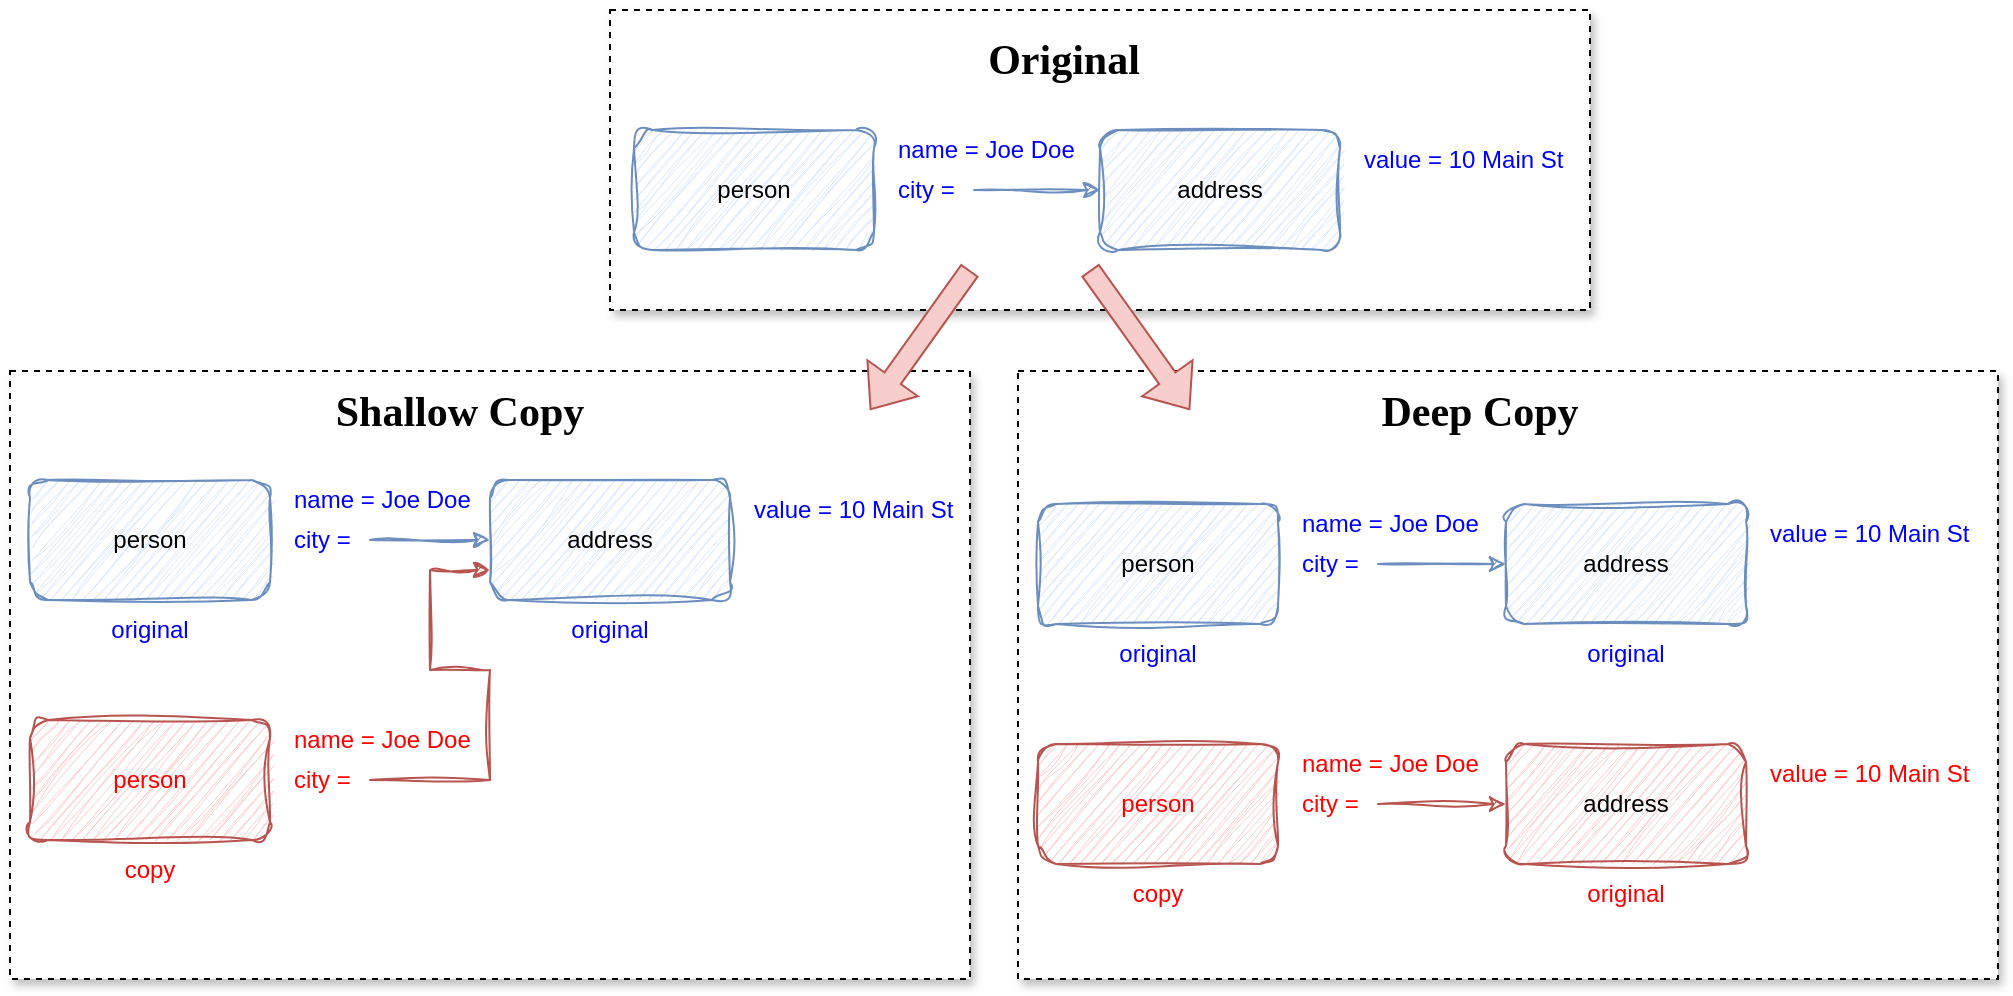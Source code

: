 <mxfile version="22.1.5" type="github">
  <diagram name="Page-1" id="bMTyGJg7muoYV-IJvbKd">
    <mxGraphModel dx="1224" dy="739" grid="1" gridSize="10" guides="1" tooltips="1" connect="1" arrows="1" fold="1" page="1" pageScale="1" pageWidth="850" pageHeight="1100" math="0" shadow="0">
      <root>
        <mxCell id="0" />
        <mxCell id="1" parent="0" />
        <mxCell id="waU2hx9NtPSAUG4F85_c-62" value="" style="rounded=0;whiteSpace=wrap;html=1;dashed=1;shadow=1;" vertex="1" parent="1">
          <mxGeometry x="310" y="10" width="490" height="150" as="geometry" />
        </mxCell>
        <mxCell id="waU2hx9NtPSAUG4F85_c-63" value="Original" style="text;html=1;strokeColor=none;fillColor=none;align=center;verticalAlign=middle;whiteSpace=wrap;rounded=0;fontStyle=1;fontSize=21;fontFamily=Comic Sans MS;" vertex="1" parent="1">
          <mxGeometry x="452" y="20" width="170" height="30" as="geometry" />
        </mxCell>
        <mxCell id="waU2hx9NtPSAUG4F85_c-60" value="" style="rounded=0;whiteSpace=wrap;html=1;dashed=1;shadow=1;" vertex="1" parent="1">
          <mxGeometry x="514" y="190.5" width="490" height="304" as="geometry" />
        </mxCell>
        <mxCell id="waU2hx9NtPSAUG4F85_c-61" value="Deep Copy" style="text;html=1;strokeColor=none;fillColor=none;align=center;verticalAlign=middle;whiteSpace=wrap;rounded=0;fontStyle=1;fontSize=21;fontFamily=Comic Sans MS;" vertex="1" parent="1">
          <mxGeometry x="660" y="196" width="170" height="30" as="geometry" />
        </mxCell>
        <mxCell id="waU2hx9NtPSAUG4F85_c-59" value="" style="rounded=0;whiteSpace=wrap;html=1;dashed=1;shadow=1;" vertex="1" parent="1">
          <mxGeometry x="10" y="190.5" width="480" height="304" as="geometry" />
        </mxCell>
        <mxCell id="waU2hx9NtPSAUG4F85_c-14" value="person" style="rounded=1;whiteSpace=wrap;html=1;sketch=1;curveFitting=1;jiggle=2;fillColor=#dae8fc;strokeColor=#6c8ebf;" vertex="1" parent="1">
          <mxGeometry x="20" y="245" width="120" height="60" as="geometry" />
        </mxCell>
        <mxCell id="waU2hx9NtPSAUG4F85_c-15" value="name = Joe Doe" style="text;html=1;strokeColor=none;fillColor=none;align=left;verticalAlign=middle;whiteSpace=wrap;rounded=0;fontColor=#0000FF;" vertex="1" parent="1">
          <mxGeometry x="150" y="240" width="100" height="30" as="geometry" />
        </mxCell>
        <mxCell id="waU2hx9NtPSAUG4F85_c-16" style="rounded=0;orthogonalLoop=1;jettySize=auto;html=1;exitX=1;exitY=0.5;exitDx=0;exitDy=0;entryX=0;entryY=0.5;entryDx=0;entryDy=0;sketch=1;curveFitting=1;jiggle=2;fillColor=#dae8fc;strokeColor=#6c8ebf;" edge="1" parent="1" source="waU2hx9NtPSAUG4F85_c-17" target="waU2hx9NtPSAUG4F85_c-18">
          <mxGeometry relative="1" as="geometry" />
        </mxCell>
        <mxCell id="waU2hx9NtPSAUG4F85_c-17" value="city =" style="text;html=1;strokeColor=none;fillColor=none;align=left;verticalAlign=middle;whiteSpace=wrap;rounded=0;fontColor=#0000FF;" vertex="1" parent="1">
          <mxGeometry x="150" y="260" width="40" height="30" as="geometry" />
        </mxCell>
        <mxCell id="waU2hx9NtPSAUG4F85_c-18" value="address" style="rounded=1;whiteSpace=wrap;html=1;sketch=1;curveFitting=1;jiggle=2;fillColor=#dae8fc;strokeColor=#6c8ebf;" vertex="1" parent="1">
          <mxGeometry x="250" y="245" width="120" height="60" as="geometry" />
        </mxCell>
        <mxCell id="waU2hx9NtPSAUG4F85_c-19" value="value = 10 Main St" style="text;html=1;strokeColor=none;fillColor=none;align=left;verticalAlign=middle;whiteSpace=wrap;rounded=0;fontColor=#0000FF;" vertex="1" parent="1">
          <mxGeometry x="380" y="245" width="110" height="30" as="geometry" />
        </mxCell>
        <mxCell id="waU2hx9NtPSAUG4F85_c-20" value="original" style="text;html=1;strokeColor=none;fillColor=none;align=center;verticalAlign=middle;whiteSpace=wrap;rounded=0;fontColor=#0000FF;" vertex="1" parent="1">
          <mxGeometry x="50" y="305" width="60" height="30" as="geometry" />
        </mxCell>
        <mxCell id="waU2hx9NtPSAUG4F85_c-21" value="original" style="text;html=1;strokeColor=none;fillColor=none;align=center;verticalAlign=middle;whiteSpace=wrap;rounded=0;fontColor=#0000FF;" vertex="1" parent="1">
          <mxGeometry x="280" y="305" width="60" height="30" as="geometry" />
        </mxCell>
        <mxCell id="waU2hx9NtPSAUG4F85_c-22" value="person" style="rounded=1;whiteSpace=wrap;html=1;sketch=1;curveFitting=1;jiggle=2;fillColor=#f8cecc;strokeColor=#b85450;fontColor=#FF0000;" vertex="1" parent="1">
          <mxGeometry x="20" y="365" width="120" height="60" as="geometry" />
        </mxCell>
        <mxCell id="waU2hx9NtPSAUG4F85_c-23" value="name = Joe Doe" style="text;html=1;strokeColor=none;fillColor=none;align=left;verticalAlign=middle;whiteSpace=wrap;rounded=0;fontColor=#FF0000;" vertex="1" parent="1">
          <mxGeometry x="150" y="360" width="100" height="30" as="geometry" />
        </mxCell>
        <mxCell id="waU2hx9NtPSAUG4F85_c-24" style="rounded=0;orthogonalLoop=1;jettySize=auto;html=1;exitX=1;exitY=0.5;exitDx=0;exitDy=0;entryX=0;entryY=0.75;entryDx=0;entryDy=0;sketch=1;curveFitting=1;jiggle=2;fillColor=#f8cecc;strokeColor=#b85450;" edge="1" parent="1" target="waU2hx9NtPSAUG4F85_c-18">
          <mxGeometry relative="1" as="geometry">
            <mxPoint x="190" y="395" as="sourcePoint" />
            <mxPoint x="290" y="395" as="targetPoint" />
            <Array as="points">
              <mxPoint x="250" y="395" />
              <mxPoint x="250" y="340" />
              <mxPoint x="220" y="340" />
              <mxPoint x="220" y="290" />
              <mxPoint x="250" y="290" />
            </Array>
          </mxGeometry>
        </mxCell>
        <mxCell id="waU2hx9NtPSAUG4F85_c-25" value="copy" style="text;html=1;strokeColor=none;fillColor=none;align=center;verticalAlign=middle;whiteSpace=wrap;rounded=0;fontColor=#FF0000;" vertex="1" parent="1">
          <mxGeometry x="50" y="425" width="60" height="30" as="geometry" />
        </mxCell>
        <mxCell id="waU2hx9NtPSAUG4F85_c-26" value="city =" style="text;html=1;strokeColor=none;fillColor=none;align=left;verticalAlign=middle;whiteSpace=wrap;rounded=0;fontColor=#FF0000;" vertex="1" parent="1">
          <mxGeometry x="150" y="380" width="40" height="30" as="geometry" />
        </mxCell>
        <mxCell id="waU2hx9NtPSAUG4F85_c-29" value="person" style="rounded=1;whiteSpace=wrap;html=1;sketch=1;curveFitting=1;jiggle=2;fillColor=#dae8fc;strokeColor=#6c8ebf;" vertex="1" parent="1">
          <mxGeometry x="322" y="70" width="120" height="60" as="geometry" />
        </mxCell>
        <mxCell id="waU2hx9NtPSAUG4F85_c-30" value="name = Joe Doe" style="text;html=1;strokeColor=none;fillColor=none;align=left;verticalAlign=middle;whiteSpace=wrap;rounded=0;fontColor=#0000FF;" vertex="1" parent="1">
          <mxGeometry x="452" y="65" width="100" height="30" as="geometry" />
        </mxCell>
        <mxCell id="waU2hx9NtPSAUG4F85_c-31" style="rounded=0;orthogonalLoop=1;jettySize=auto;html=1;exitX=1;exitY=0.5;exitDx=0;exitDy=0;entryX=0;entryY=0.5;entryDx=0;entryDy=0;sketch=1;curveFitting=1;jiggle=2;fontColor=#0000FF;fillColor=#dae8fc;strokeColor=#6c8ebf;" edge="1" parent="1" source="waU2hx9NtPSAUG4F85_c-32" target="waU2hx9NtPSAUG4F85_c-33">
          <mxGeometry relative="1" as="geometry" />
        </mxCell>
        <mxCell id="waU2hx9NtPSAUG4F85_c-32" value="city =" style="text;html=1;strokeColor=none;fillColor=none;align=left;verticalAlign=middle;whiteSpace=wrap;rounded=0;fontColor=#0000FF;" vertex="1" parent="1">
          <mxGeometry x="452" y="85" width="40" height="30" as="geometry" />
        </mxCell>
        <mxCell id="waU2hx9NtPSAUG4F85_c-33" value="address" style="rounded=1;whiteSpace=wrap;html=1;sketch=1;curveFitting=1;jiggle=2;fillColor=#dae8fc;strokeColor=#6c8ebf;" vertex="1" parent="1">
          <mxGeometry x="555" y="70" width="120" height="60" as="geometry" />
        </mxCell>
        <mxCell id="waU2hx9NtPSAUG4F85_c-34" value="value = 10 Main St" style="text;html=1;strokeColor=none;fillColor=none;align=left;verticalAlign=middle;whiteSpace=wrap;rounded=0;fontColor=#0000FF;" vertex="1" parent="1">
          <mxGeometry x="685" y="70" width="110" height="30" as="geometry" />
        </mxCell>
        <mxCell id="waU2hx9NtPSAUG4F85_c-39" value="person" style="rounded=1;whiteSpace=wrap;html=1;sketch=1;curveFitting=1;jiggle=2;fillColor=#dae8fc;strokeColor=#6c8ebf;" vertex="1" parent="1">
          <mxGeometry x="524" y="257" width="120" height="60" as="geometry" />
        </mxCell>
        <mxCell id="waU2hx9NtPSAUG4F85_c-40" value="name = Joe Doe" style="text;html=1;strokeColor=none;fillColor=none;align=left;verticalAlign=middle;whiteSpace=wrap;rounded=0;fontColor=#0000FF;" vertex="1" parent="1">
          <mxGeometry x="654" y="252" width="100" height="30" as="geometry" />
        </mxCell>
        <mxCell id="waU2hx9NtPSAUG4F85_c-41" style="rounded=0;orthogonalLoop=1;jettySize=auto;html=1;exitX=1;exitY=0.5;exitDx=0;exitDy=0;entryX=0;entryY=0.5;entryDx=0;entryDy=0;sketch=1;curveFitting=1;jiggle=2;fillColor=#dae8fc;strokeColor=#6c8ebf;" edge="1" parent="1" source="waU2hx9NtPSAUG4F85_c-42" target="waU2hx9NtPSAUG4F85_c-43">
          <mxGeometry relative="1" as="geometry" />
        </mxCell>
        <mxCell id="waU2hx9NtPSAUG4F85_c-42" value="city =" style="text;html=1;strokeColor=none;fillColor=none;align=left;verticalAlign=middle;whiteSpace=wrap;rounded=0;fontColor=#0000FF;" vertex="1" parent="1">
          <mxGeometry x="654" y="272" width="40" height="30" as="geometry" />
        </mxCell>
        <mxCell id="waU2hx9NtPSAUG4F85_c-43" value="address" style="rounded=1;whiteSpace=wrap;html=1;sketch=1;curveFitting=1;jiggle=2;fillColor=#dae8fc;strokeColor=#6c8ebf;" vertex="1" parent="1">
          <mxGeometry x="758" y="257" width="120" height="60" as="geometry" />
        </mxCell>
        <mxCell id="waU2hx9NtPSAUG4F85_c-44" value="value = 10 Main St" style="text;html=1;strokeColor=none;fillColor=none;align=left;verticalAlign=middle;whiteSpace=wrap;rounded=0;fontColor=#0000FF;" vertex="1" parent="1">
          <mxGeometry x="888" y="257" width="110" height="30" as="geometry" />
        </mxCell>
        <mxCell id="waU2hx9NtPSAUG4F85_c-45" value="original" style="text;html=1;strokeColor=none;fillColor=none;align=center;verticalAlign=middle;whiteSpace=wrap;rounded=0;fontColor=#0000FF;" vertex="1" parent="1">
          <mxGeometry x="554" y="317" width="60" height="30" as="geometry" />
        </mxCell>
        <mxCell id="waU2hx9NtPSAUG4F85_c-46" value="original" style="text;html=1;strokeColor=none;fillColor=none;align=center;verticalAlign=middle;whiteSpace=wrap;rounded=0;fontColor=#0000FF;" vertex="1" parent="1">
          <mxGeometry x="788" y="317" width="60" height="30" as="geometry" />
        </mxCell>
        <mxCell id="waU2hx9NtPSAUG4F85_c-47" value="person" style="rounded=1;whiteSpace=wrap;html=1;sketch=1;curveFitting=1;jiggle=2;fillColor=#f8cecc;strokeColor=#b85450;fontColor=#FF0000;" vertex="1" parent="1">
          <mxGeometry x="524" y="377" width="120" height="60" as="geometry" />
        </mxCell>
        <mxCell id="waU2hx9NtPSAUG4F85_c-48" value="name = Joe Doe" style="text;html=1;strokeColor=none;fillColor=none;align=left;verticalAlign=middle;whiteSpace=wrap;rounded=0;fontColor=#FF0000;" vertex="1" parent="1">
          <mxGeometry x="654" y="372" width="100" height="30" as="geometry" />
        </mxCell>
        <mxCell id="waU2hx9NtPSAUG4F85_c-49" style="rounded=0;orthogonalLoop=1;jettySize=auto;html=1;exitX=1;exitY=0.5;exitDx=0;exitDy=0;entryX=0;entryY=0.5;entryDx=0;entryDy=0;sketch=1;curveFitting=1;jiggle=2;fillColor=#f8cecc;strokeColor=#b85450;" edge="1" parent="1" target="waU2hx9NtPSAUG4F85_c-53">
          <mxGeometry relative="1" as="geometry">
            <mxPoint x="694" y="407" as="sourcePoint" />
            <mxPoint x="794" y="407" as="targetPoint" />
            <Array as="points" />
          </mxGeometry>
        </mxCell>
        <mxCell id="waU2hx9NtPSAUG4F85_c-50" value="copy" style="text;html=1;strokeColor=none;fillColor=none;align=center;verticalAlign=middle;whiteSpace=wrap;rounded=0;fontColor=#FF0000;" vertex="1" parent="1">
          <mxGeometry x="554" y="437" width="60" height="30" as="geometry" />
        </mxCell>
        <mxCell id="waU2hx9NtPSAUG4F85_c-51" value="city =" style="text;html=1;strokeColor=none;fillColor=none;align=left;verticalAlign=middle;whiteSpace=wrap;rounded=0;fontColor=#FF0000;" vertex="1" parent="1">
          <mxGeometry x="654" y="392" width="40" height="30" as="geometry" />
        </mxCell>
        <mxCell id="waU2hx9NtPSAUG4F85_c-53" value="address" style="rounded=1;whiteSpace=wrap;html=1;sketch=1;curveFitting=1;jiggle=2;fillColor=#f8cecc;strokeColor=#b85450;" vertex="1" parent="1">
          <mxGeometry x="758" y="377" width="120" height="60" as="geometry" />
        </mxCell>
        <mxCell id="waU2hx9NtPSAUG4F85_c-54" value="value = 10 Main St" style="text;html=1;strokeColor=none;fillColor=none;align=left;verticalAlign=middle;whiteSpace=wrap;rounded=0;fontColor=#FF0000;" vertex="1" parent="1">
          <mxGeometry x="888" y="377" width="110" height="30" as="geometry" />
        </mxCell>
        <mxCell id="waU2hx9NtPSAUG4F85_c-55" value="original" style="text;html=1;strokeColor=none;fillColor=none;align=center;verticalAlign=middle;whiteSpace=wrap;rounded=0;fontColor=#FF0000;" vertex="1" parent="1">
          <mxGeometry x="788" y="437" width="60" height="30" as="geometry" />
        </mxCell>
        <mxCell id="waU2hx9NtPSAUG4F85_c-57" value="Shallow Copy" style="text;html=1;strokeColor=none;fillColor=none;align=center;verticalAlign=middle;whiteSpace=wrap;rounded=0;fontStyle=1;fontSize=21;fontFamily=Comic Sans MS;" vertex="1" parent="1">
          <mxGeometry x="150" y="196" width="170" height="30" as="geometry" />
        </mxCell>
        <mxCell id="waU2hx9NtPSAUG4F85_c-64" value="" style="shape=flexArrow;endArrow=classic;html=1;rounded=0;fillColor=#f8cecc;strokeColor=#b85450;" edge="1" parent="1">
          <mxGeometry width="50" height="50" relative="1" as="geometry">
            <mxPoint x="490" y="140" as="sourcePoint" />
            <mxPoint x="440" y="210" as="targetPoint" />
          </mxGeometry>
        </mxCell>
        <mxCell id="waU2hx9NtPSAUG4F85_c-65" value="" style="shape=flexArrow;endArrow=classic;html=1;rounded=0;fillColor=#f8cecc;strokeColor=#b85450;" edge="1" parent="1">
          <mxGeometry width="50" height="50" relative="1" as="geometry">
            <mxPoint x="550" y="140" as="sourcePoint" />
            <mxPoint x="600" y="210" as="targetPoint" />
          </mxGeometry>
        </mxCell>
      </root>
    </mxGraphModel>
  </diagram>
</mxfile>
